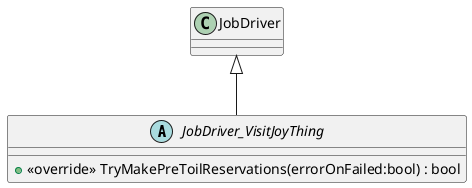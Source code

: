 @startuml
abstract class JobDriver_VisitJoyThing {
    + <<override>> TryMakePreToilReservations(errorOnFailed:bool) : bool
}
JobDriver <|-- JobDriver_VisitJoyThing
@enduml
